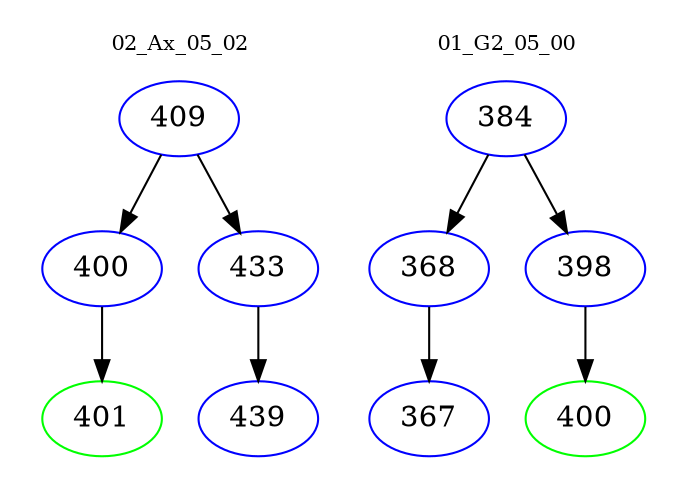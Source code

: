 digraph{
subgraph cluster_0 {
color = white
label = "02_Ax_05_02";
fontsize=10;
T0_409 [label="409", color="blue"]
T0_409 -> T0_400 [color="black"]
T0_400 [label="400", color="blue"]
T0_400 -> T0_401 [color="black"]
T0_401 [label="401", color="green"]
T0_409 -> T0_433 [color="black"]
T0_433 [label="433", color="blue"]
T0_433 -> T0_439 [color="black"]
T0_439 [label="439", color="blue"]
}
subgraph cluster_1 {
color = white
label = "01_G2_05_00";
fontsize=10;
T1_384 [label="384", color="blue"]
T1_384 -> T1_368 [color="black"]
T1_368 [label="368", color="blue"]
T1_368 -> T1_367 [color="black"]
T1_367 [label="367", color="blue"]
T1_384 -> T1_398 [color="black"]
T1_398 [label="398", color="blue"]
T1_398 -> T1_400 [color="black"]
T1_400 [label="400", color="green"]
}
}
